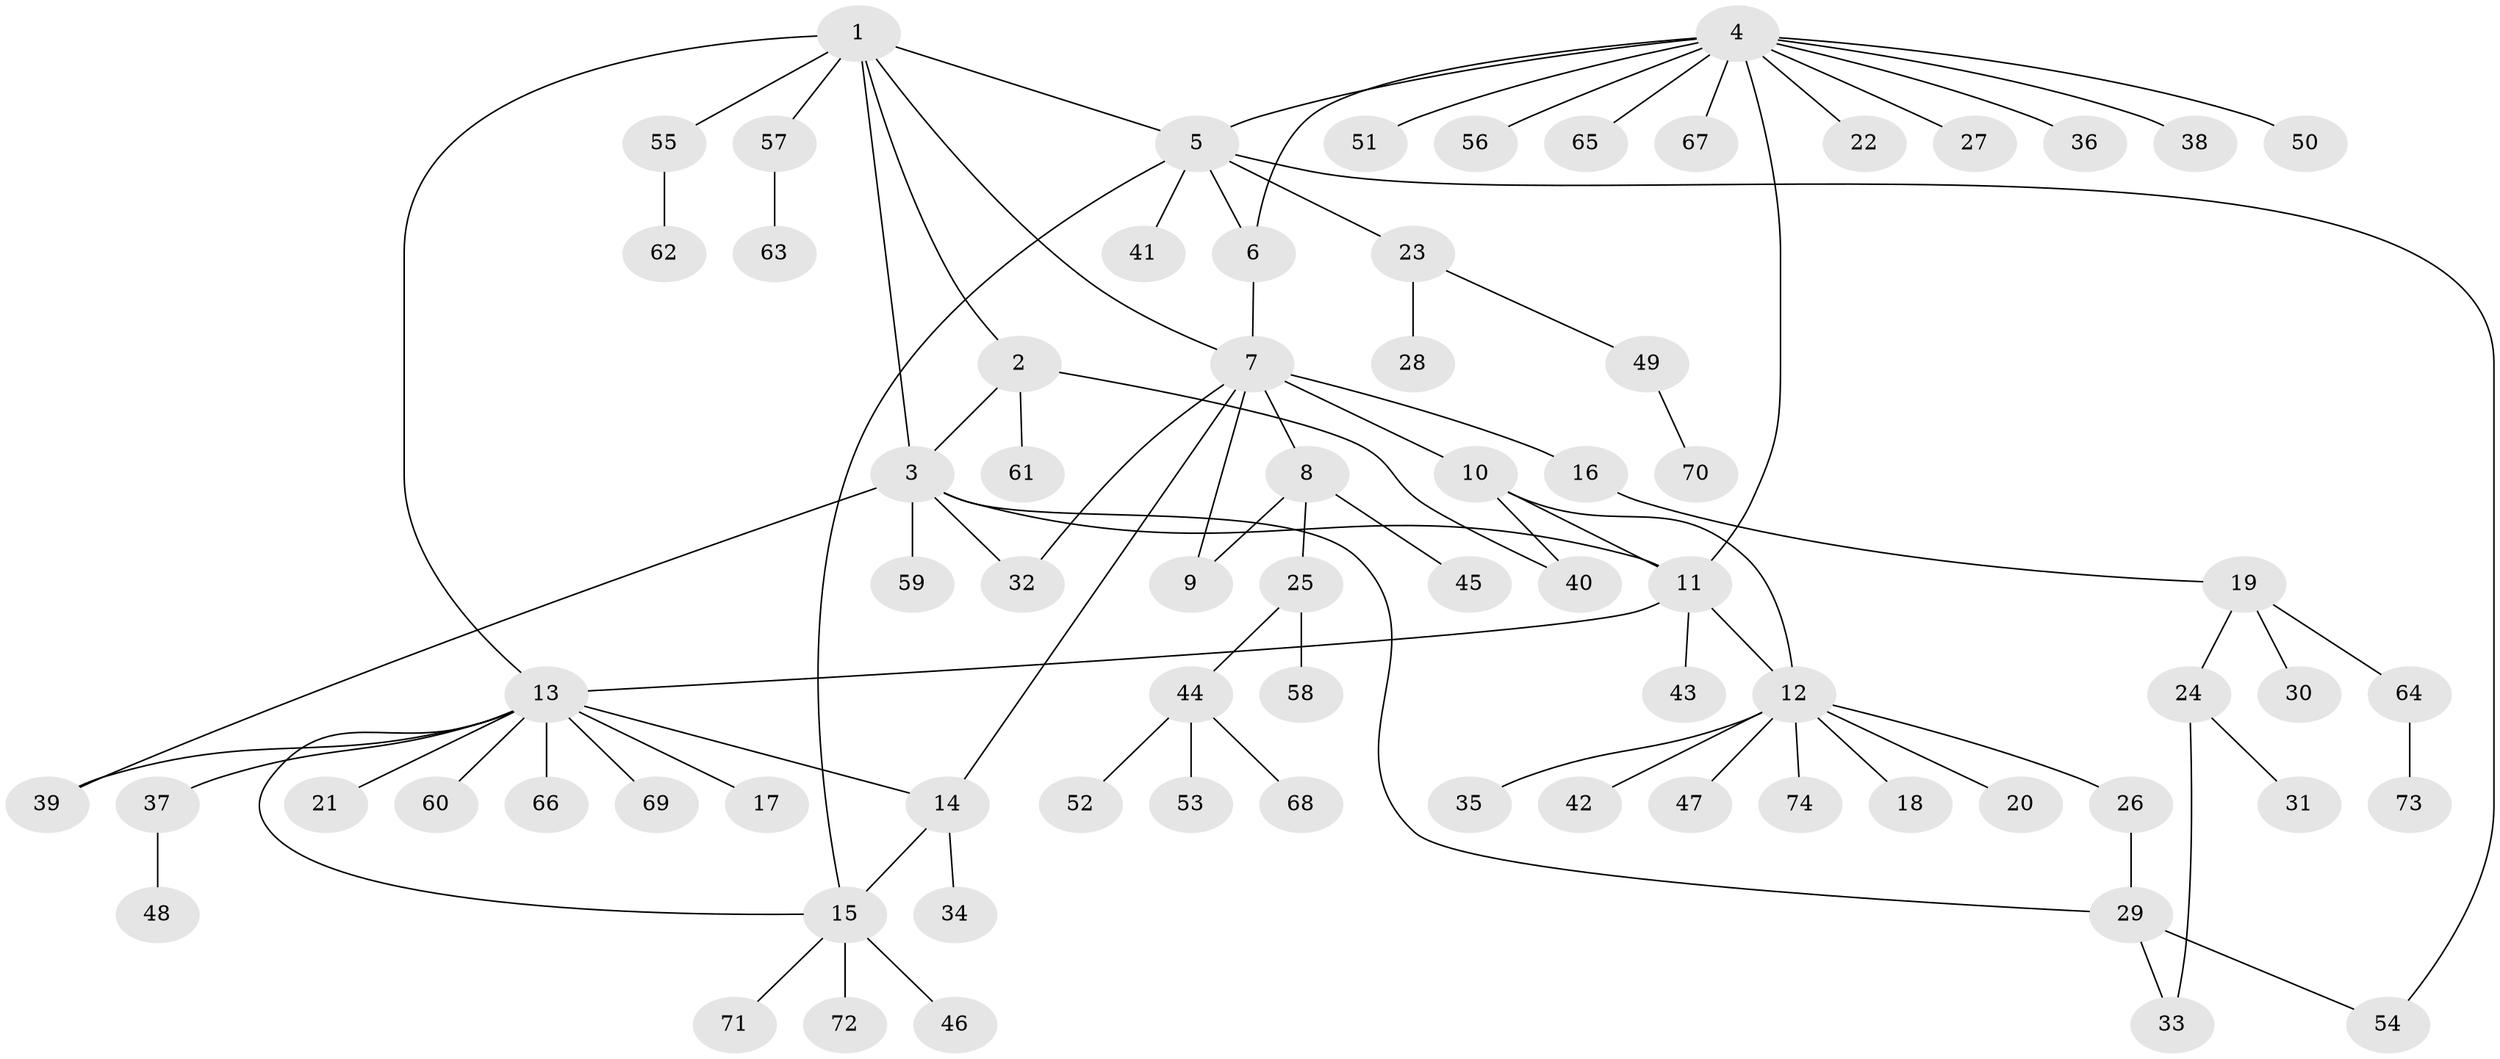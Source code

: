 // Generated by graph-tools (version 1.1) at 2025/02/03/09/25 03:02:43]
// undirected, 74 vertices, 90 edges
graph export_dot {
graph [start="1"]
  node [color=gray90,style=filled];
  1;
  2;
  3;
  4;
  5;
  6;
  7;
  8;
  9;
  10;
  11;
  12;
  13;
  14;
  15;
  16;
  17;
  18;
  19;
  20;
  21;
  22;
  23;
  24;
  25;
  26;
  27;
  28;
  29;
  30;
  31;
  32;
  33;
  34;
  35;
  36;
  37;
  38;
  39;
  40;
  41;
  42;
  43;
  44;
  45;
  46;
  47;
  48;
  49;
  50;
  51;
  52;
  53;
  54;
  55;
  56;
  57;
  58;
  59;
  60;
  61;
  62;
  63;
  64;
  65;
  66;
  67;
  68;
  69;
  70;
  71;
  72;
  73;
  74;
  1 -- 2;
  1 -- 3;
  1 -- 5;
  1 -- 7;
  1 -- 13;
  1 -- 55;
  1 -- 57;
  2 -- 3;
  2 -- 40;
  2 -- 61;
  3 -- 11;
  3 -- 29;
  3 -- 32;
  3 -- 39;
  3 -- 59;
  4 -- 5;
  4 -- 6;
  4 -- 11;
  4 -- 22;
  4 -- 27;
  4 -- 36;
  4 -- 38;
  4 -- 50;
  4 -- 51;
  4 -- 56;
  4 -- 65;
  4 -- 67;
  5 -- 6;
  5 -- 15;
  5 -- 23;
  5 -- 41;
  5 -- 54;
  6 -- 7;
  7 -- 8;
  7 -- 9;
  7 -- 10;
  7 -- 14;
  7 -- 16;
  7 -- 32;
  8 -- 9;
  8 -- 25;
  8 -- 45;
  10 -- 11;
  10 -- 12;
  10 -- 40;
  11 -- 12;
  11 -- 13;
  11 -- 43;
  12 -- 18;
  12 -- 20;
  12 -- 26;
  12 -- 35;
  12 -- 42;
  12 -- 47;
  12 -- 74;
  13 -- 14;
  13 -- 15;
  13 -- 17;
  13 -- 21;
  13 -- 37;
  13 -- 39;
  13 -- 60;
  13 -- 66;
  13 -- 69;
  14 -- 15;
  14 -- 34;
  15 -- 46;
  15 -- 71;
  15 -- 72;
  16 -- 19;
  19 -- 24;
  19 -- 30;
  19 -- 64;
  23 -- 28;
  23 -- 49;
  24 -- 31;
  24 -- 33;
  25 -- 44;
  25 -- 58;
  26 -- 29;
  29 -- 33;
  29 -- 54;
  37 -- 48;
  44 -- 52;
  44 -- 53;
  44 -- 68;
  49 -- 70;
  55 -- 62;
  57 -- 63;
  64 -- 73;
}

